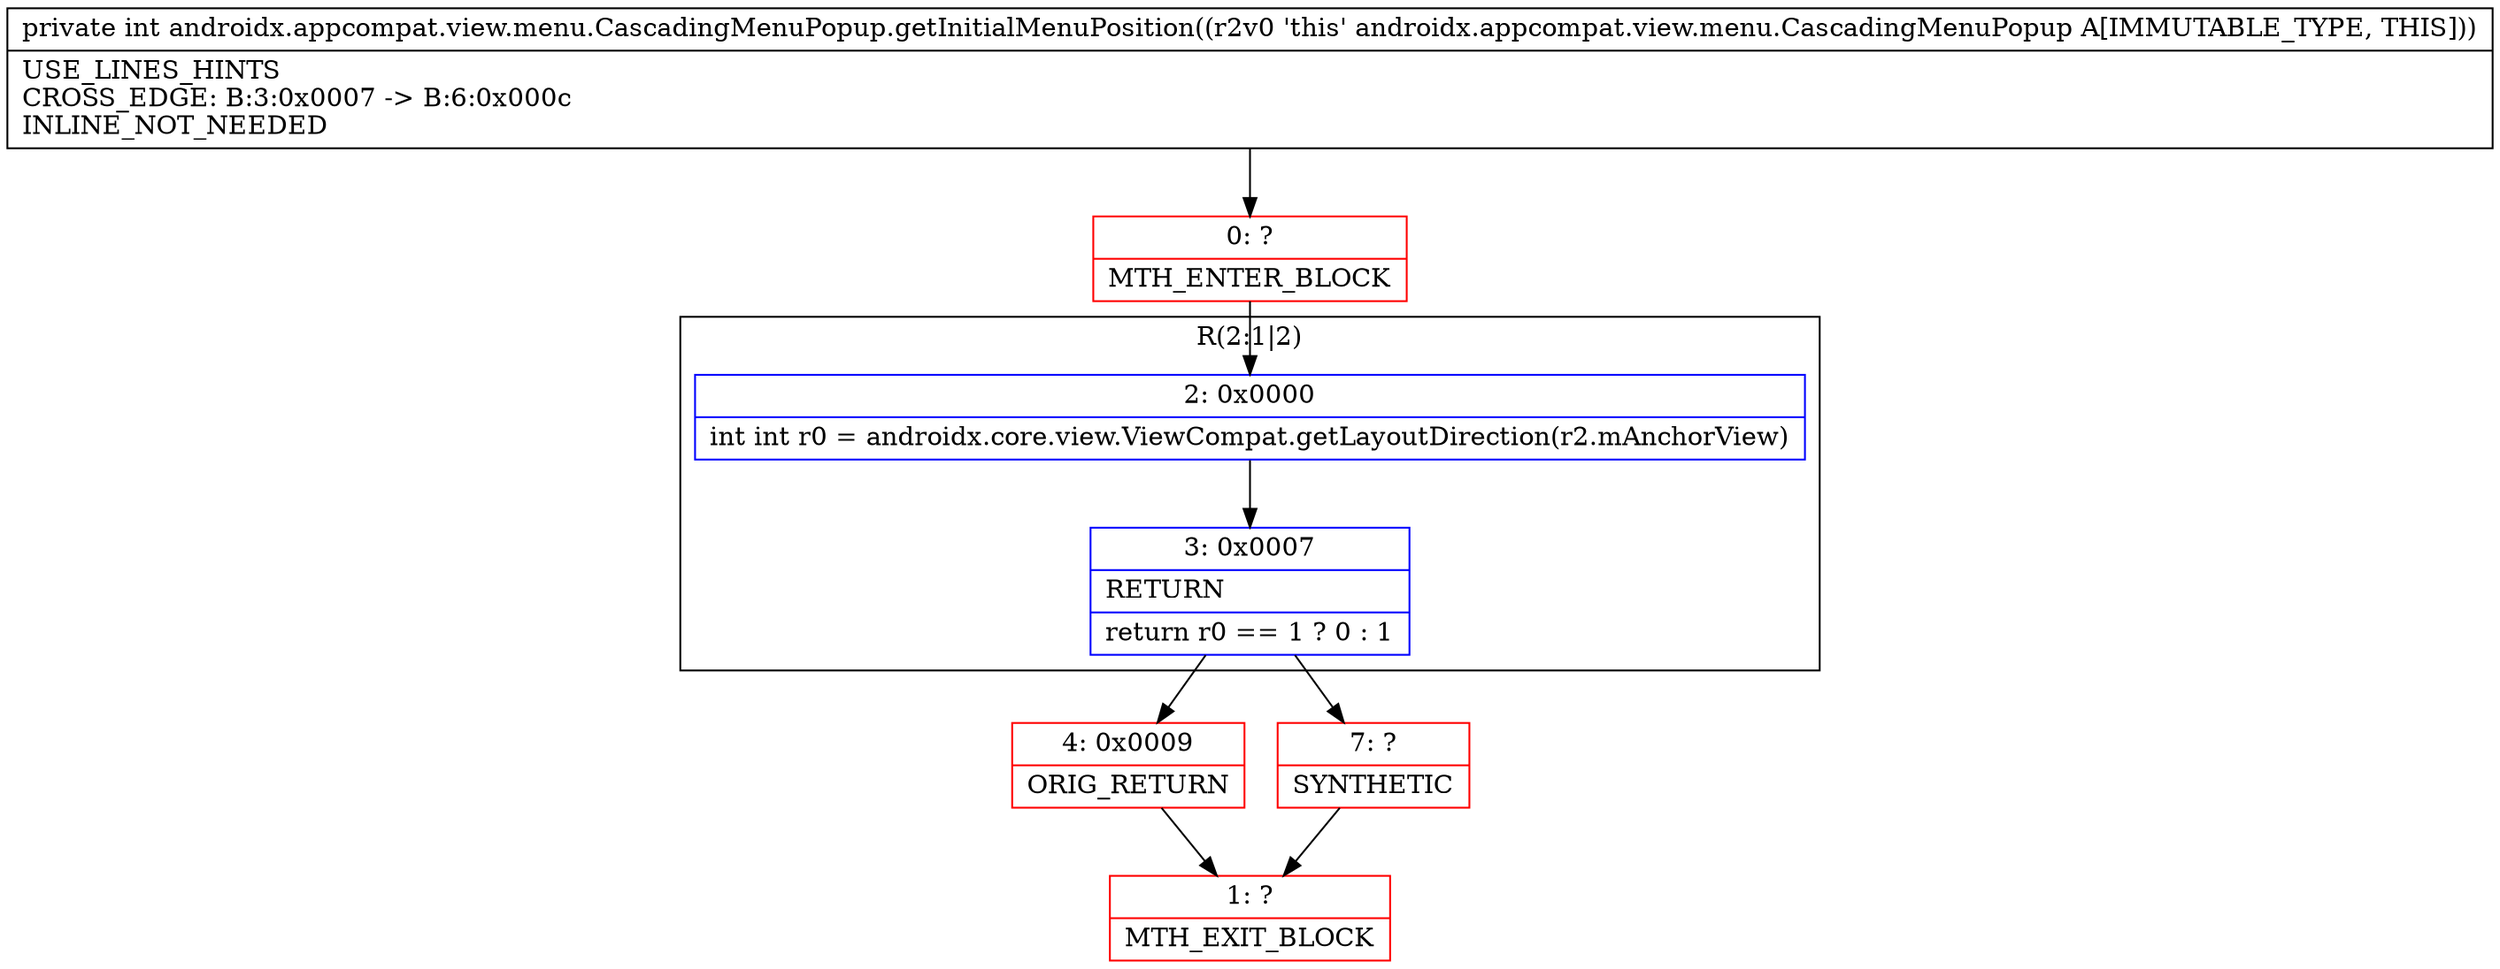 digraph "CFG forandroidx.appcompat.view.menu.CascadingMenuPopup.getInitialMenuPosition()I" {
subgraph cluster_Region_543125549 {
label = "R(2:1|2)";
node [shape=record,color=blue];
Node_2 [shape=record,label="{2\:\ 0x0000|int int r0 = androidx.core.view.ViewCompat.getLayoutDirection(r2.mAnchorView)\l}"];
Node_3 [shape=record,label="{3\:\ 0x0007|RETURN\l|return r0 == 1 ? 0 : 1\l}"];
}
Node_0 [shape=record,color=red,label="{0\:\ ?|MTH_ENTER_BLOCK\l}"];
Node_4 [shape=record,color=red,label="{4\:\ 0x0009|ORIG_RETURN\l}"];
Node_1 [shape=record,color=red,label="{1\:\ ?|MTH_EXIT_BLOCK\l}"];
Node_7 [shape=record,color=red,label="{7\:\ ?|SYNTHETIC\l}"];
MethodNode[shape=record,label="{private int androidx.appcompat.view.menu.CascadingMenuPopup.getInitialMenuPosition((r2v0 'this' androidx.appcompat.view.menu.CascadingMenuPopup A[IMMUTABLE_TYPE, THIS]))  | USE_LINES_HINTS\lCROSS_EDGE: B:3:0x0007 \-\> B:6:0x000c\lINLINE_NOT_NEEDED\l}"];
MethodNode -> Node_0;Node_2 -> Node_3;
Node_3 -> Node_4;
Node_3 -> Node_7;
Node_0 -> Node_2;
Node_4 -> Node_1;
Node_7 -> Node_1;
}

